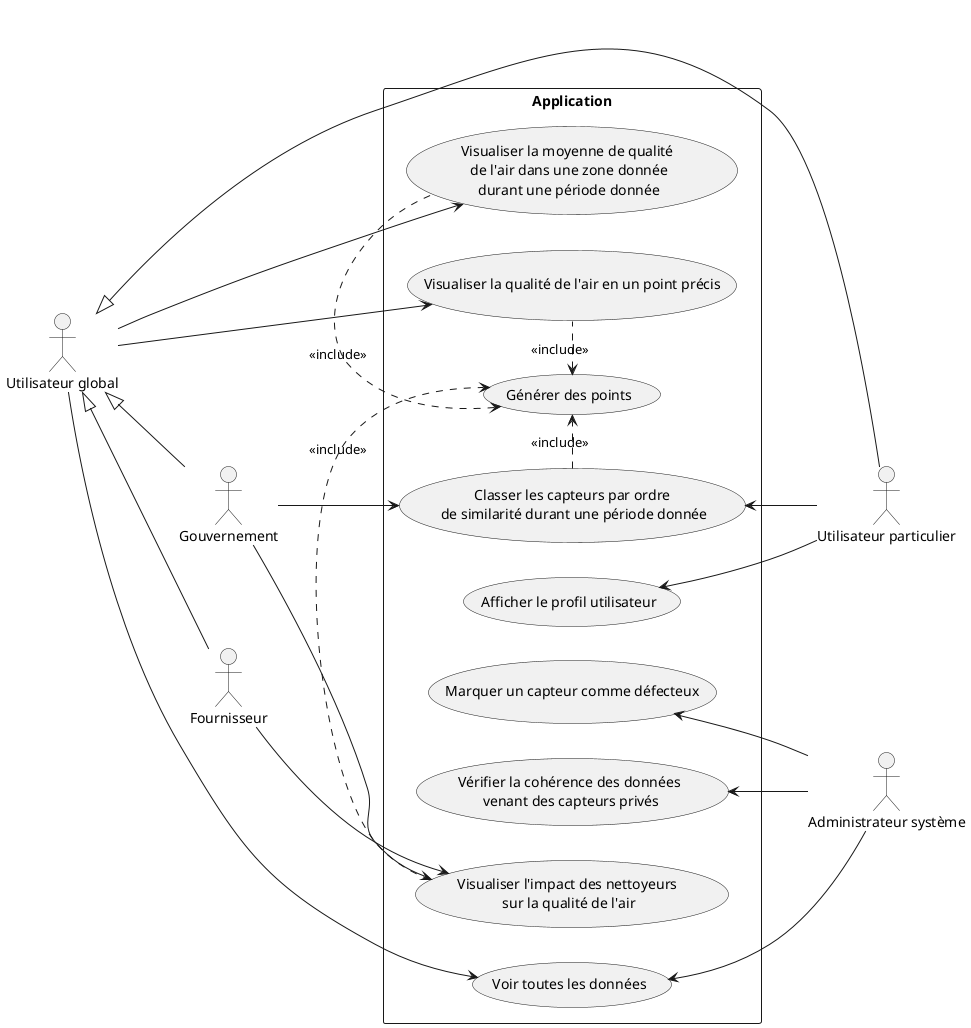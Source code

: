 @startuml

left to right direction
' skinparam linetype polyline

' Acteurs
actor "Administrateur système" as admin
actor "Gouvernement" as gouv
actor "Utilisateur particulier" as user
actor "Fournisseur" as fourn
actor "Utilisateur global" as global


rectangle Application {
    usecase "Visualiser la moyenne de qualité \nde l'air dans une zone donnée\ndurant une période donnée" as demanderQualiteZone

    usecase "Visualiser la qualité de l'air en un point précis" as demanderQualitePoint

    usecase "Générer des points" as genPoints

    usecase "Afficher le profil utilisateur" as showProfile

    usecase "Visualiser l'impact des nettoyeurs \nsur la qualité de l'air" as demanderImpact

    usecase "Voir toutes les données" as showData

    usecase "Classer les capteurs par ordre\n de similarité durant une période donnée" as rankSensors

    usecase "Vérifier la cohérence des données\n venant des capteurs privés" as checkPrivate

    usecase "Marquer un capteur comme défecteux" as banSensor
}

global <|-- gouv
global <|-- fourn
global <|-- user 

global --> demanderQualiteZone

' gouv --> demanderQualiteZone
' fourn --> demanderQualiteZone
' user -u-> demanderQualiteZone

global --> demanderQualitePoint

' gouv --> demanderQualitePoint
' fourn --> demanderQualitePoint
' user -u-> demanderQualitePoint

global --> showData

' gouv -->  showData
' fourn --> showData
' user -u-> showData

admin -u-> showData

demanderQualiteZone .l.> genPoints : <<include>>

user -u-> showProfile

gouv --> demanderImpact
fourn --> demanderImpact

demanderImpact .> genPoints : <<include>>
demanderQualitePoint .l.> genPoints : <<include>>
rankSensors .> genPoints : <<include>>

gouv --> rankSensors
user -u-> rankSensors

admin -u-> checkPrivate
admin -u-> banSensor

@enduml
